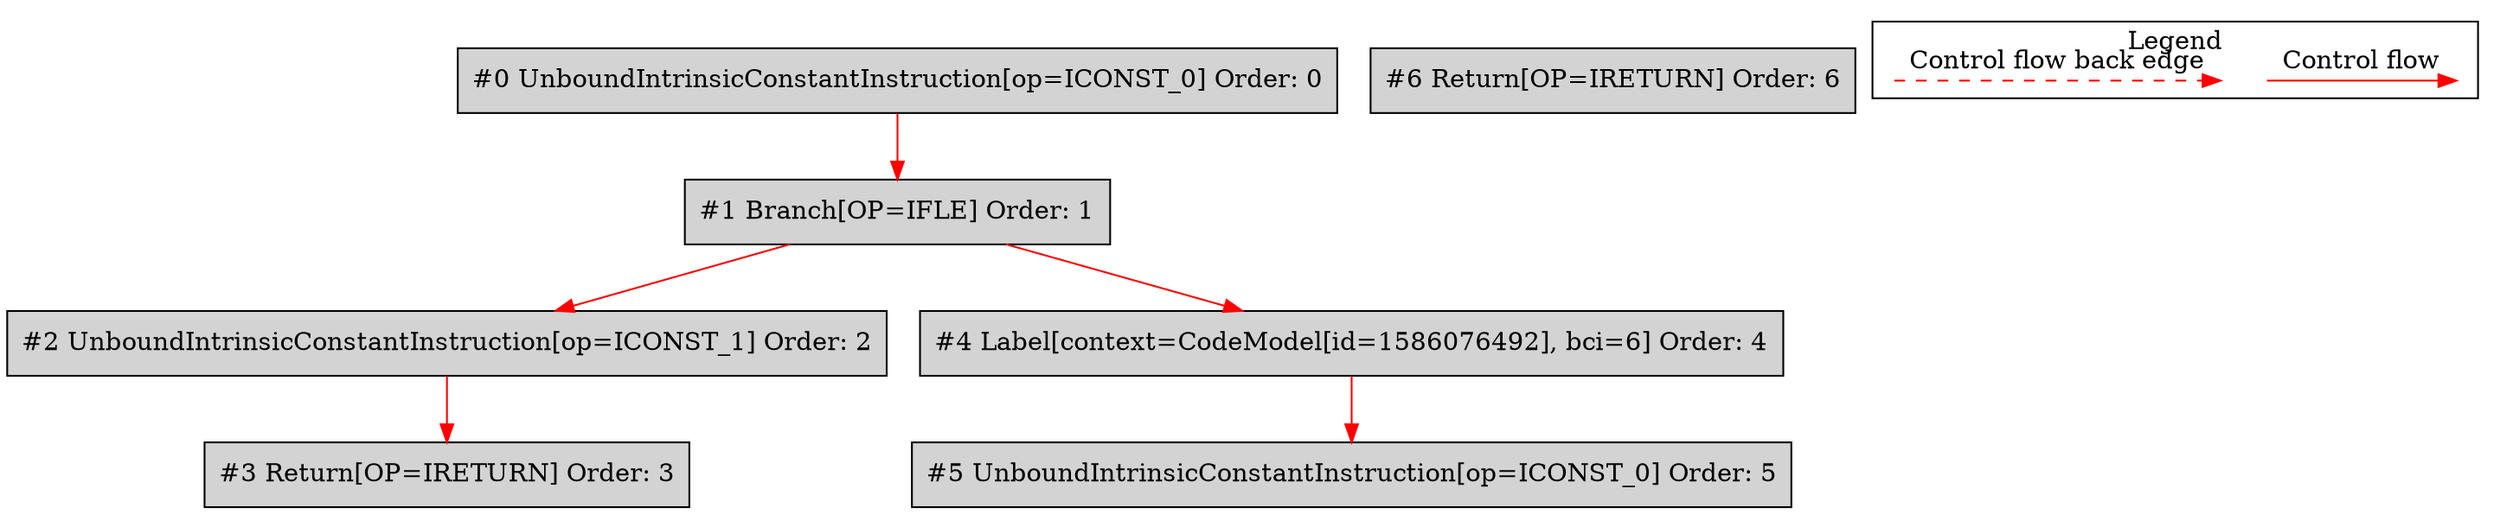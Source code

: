 digraph {
 node0[label="#0 UnboundIntrinsicConstantInstruction[op=ICONST_0] Order: 0", shape=box, fillcolor=lightgrey, style=filled];
 node1[label="#1 Branch[OP=IFLE] Order: 1", shape=box, fillcolor=lightgrey, style=filled];
 node2[label="#2 UnboundIntrinsicConstantInstruction[op=ICONST_1] Order: 2", shape=box, fillcolor=lightgrey, style=filled];
 node3[label="#3 Return[OP=IRETURN] Order: 3", shape=box, fillcolor=lightgrey, style=filled];
 node4[label="#4 Label[context=CodeModel[id=1586076492], bci=6] Order: 4", shape=box, fillcolor=lightgrey, style=filled];
 node5[label="#5 UnboundIntrinsicConstantInstruction[op=ICONST_0] Order: 5", shape=box, fillcolor=lightgrey, style=filled];
 node6[label="#6 Return[OP=IRETURN] Order: 6", shape=box, fillcolor=lightgrey, style=filled];
 node0 -> node1[color=red];
 node1 -> node2[color=red];
 node2 -> node3[color=red];
 node1 -> node4[color=red];
 node4 -> node5[color=red];
 subgraph cluster_000 {
  label = "Legend";
  node [shape=point]
  {
   rank=same;
   c0 [style = invis];
   c1 [style = invis];
   c2 [style = invis];
   c3 [style = invis];
  }
  c0 -> c1 [label="Control flow", style=solid, color=red]
  c2 -> c3 [label="Control flow back edge", style=dashed, color=red]
 }

}

